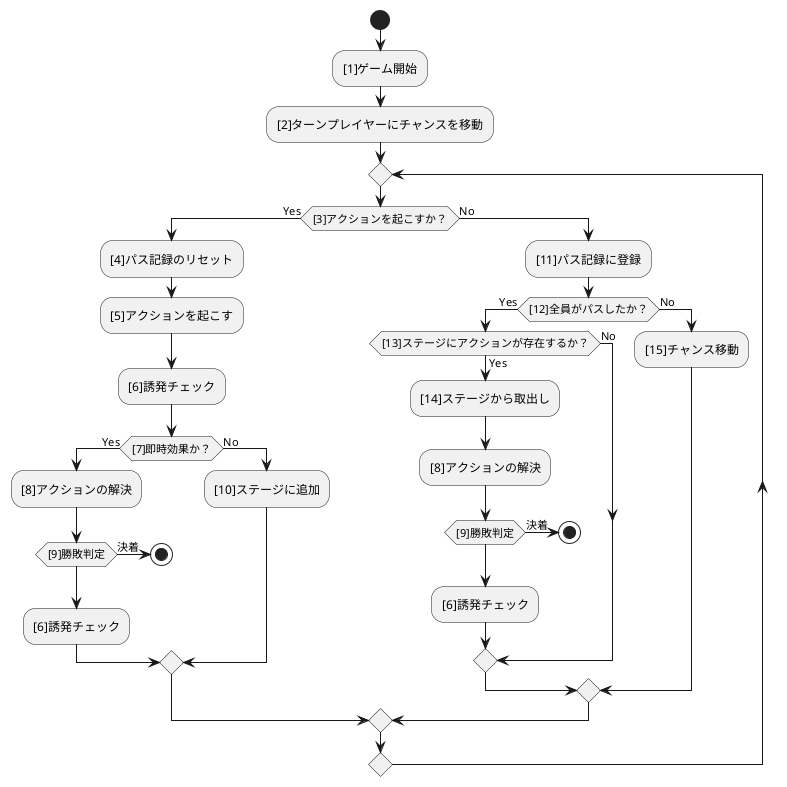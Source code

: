 @startuml
start
:[1]ゲーム開始;
:[2]ターンプレイヤーにチャンスを移動;
repeat
if ([3]アクションを起こすか？) then (Yes)
    :[4]パス記録のリセット;
    :[5]アクションを起こす;
    :[6]誘発チェック;
    if ([7]即時効果か？) then (Yes)
        :[8]アクションの解決;
        if ([9]勝敗判定) then (決着)
            stop
        endif
        :[6]誘発チェック;
    else (No)
        :[10]ステージに追加;
    endif
else (No)
    :[11]パス記録に登録;
    if ([12]全員がパスしたか？) then (Yes)
        if ([13]ステージにアクションが存在するか？) then (Yes)
            :[14]ステージから取出し;
            :[8]アクションの解決;
            if ([9]勝敗判定) then (決着)
                stop
            endif
            :[6]誘発チェック;
        else (No)
        endif
    else (No)
        :[15]チャンス移動;
    endif
endif
repeat while()
@enduml
